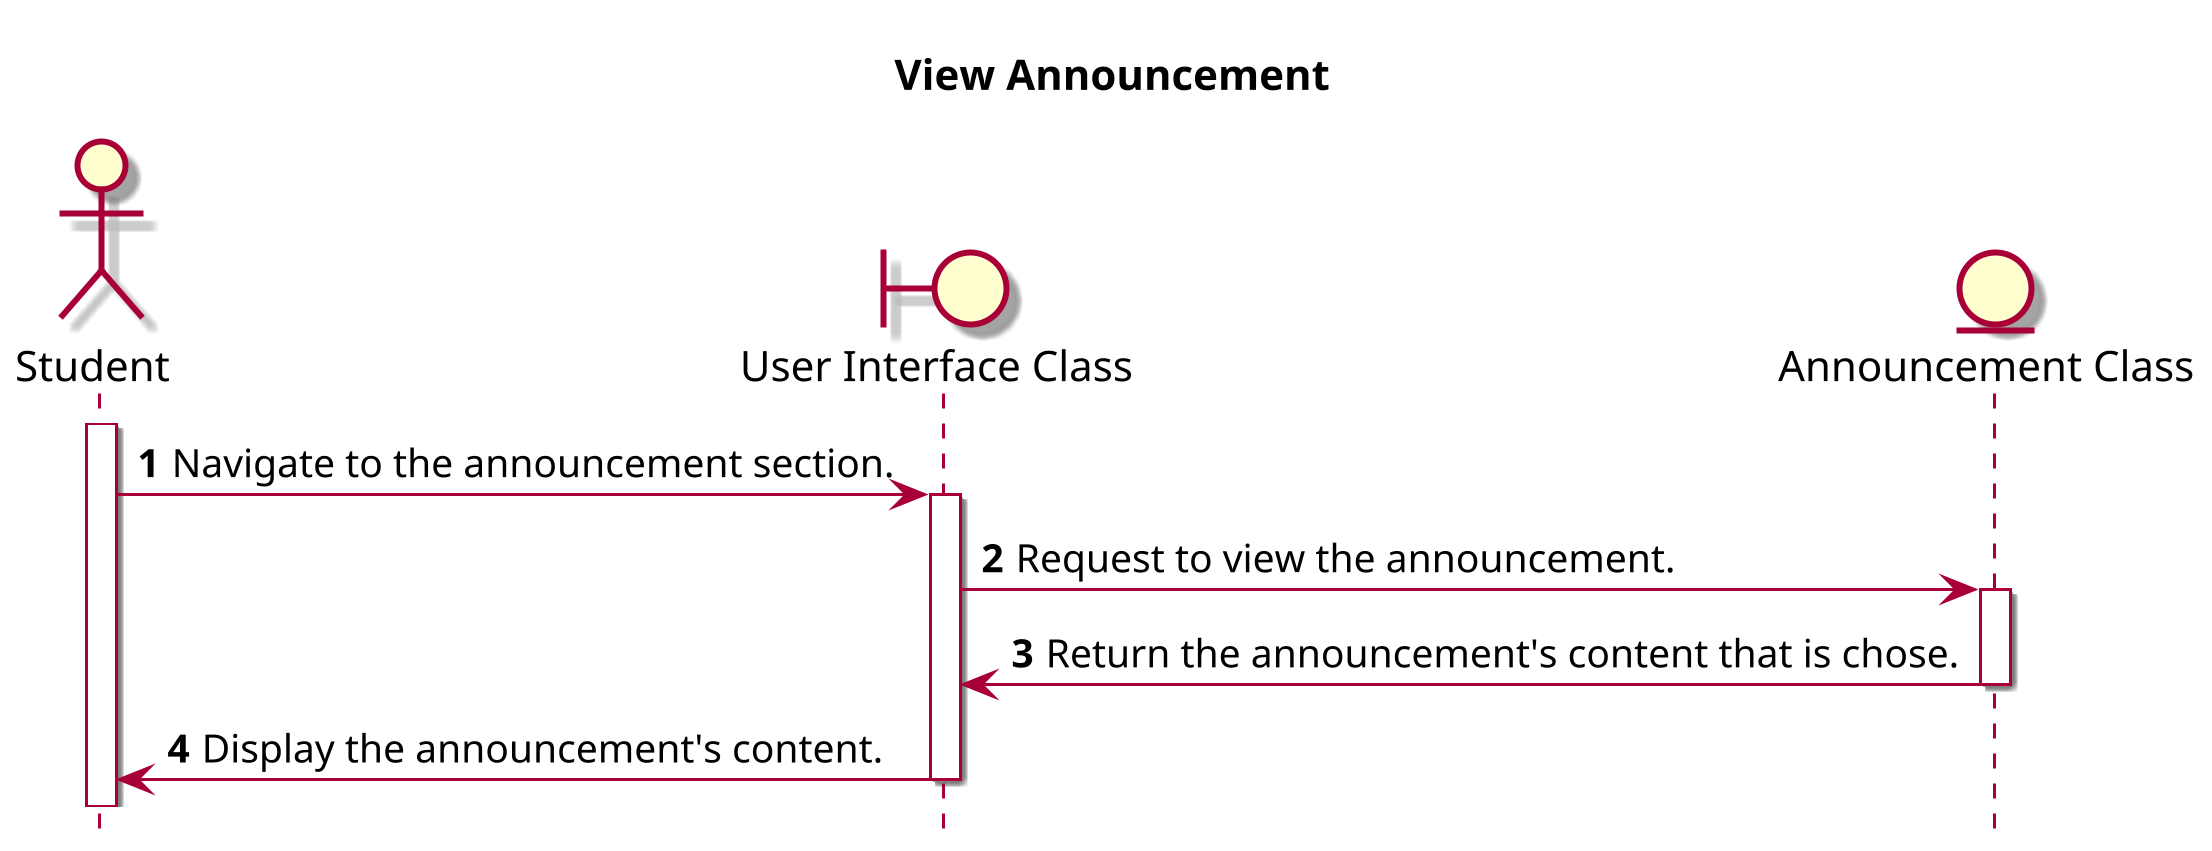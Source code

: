 @startuml SEQ6 View Announcement
skin rose
hide footbox
scale 3

title "View Announcement" 
actor "Student" as student
boundary "User Interface Class" as UIClass
entity "Announcement Class" as announcementClass

autonumber
    student ++
    student -> UIClass ++: Navigate to the announcement section.
    UIClass -> announcementClass ++: Request to view the announcement.
    announcementClass -> UIClass --: Return the announcement's content that is chose.
    UIClass -> student --: Display the announcement's content.

@enduml
